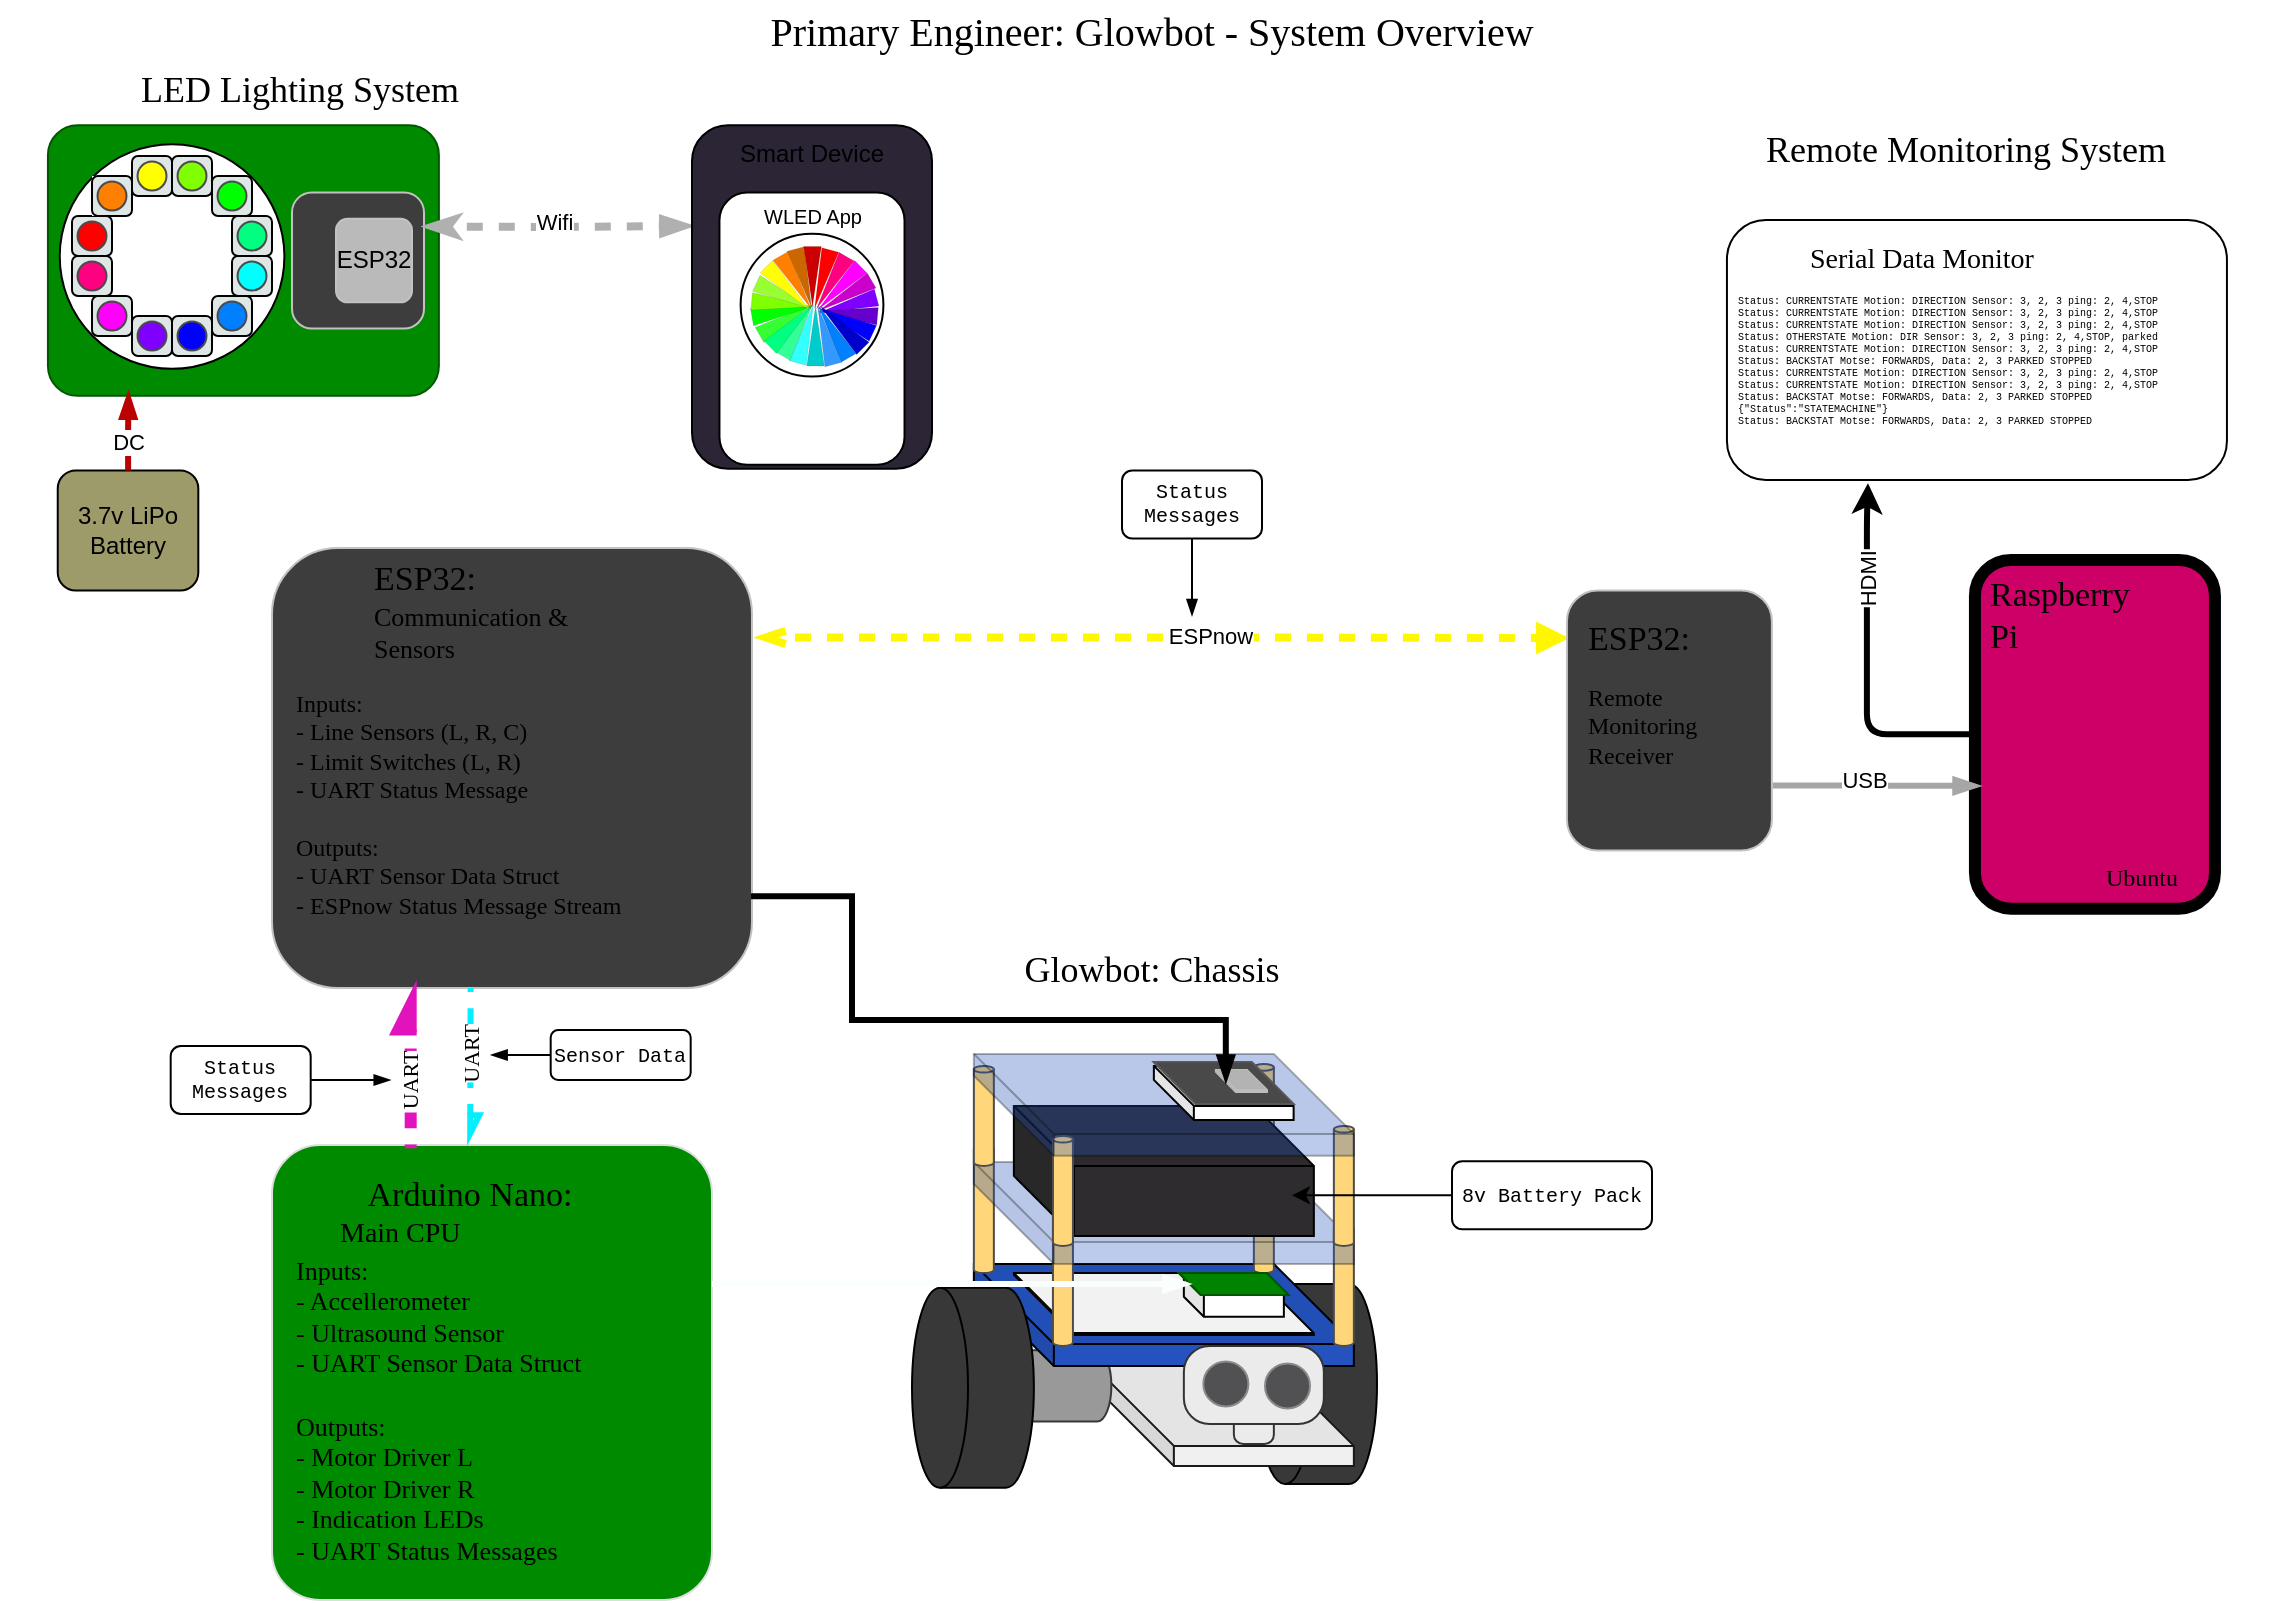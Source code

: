 <mxfile version="16.1.2" type="device"><diagram name="Page-1" id="kp0JC-Of2aQB0llJ-Caa"><mxGraphModel dx="1499" dy="815" grid="1" gridSize="10" guides="1" tooltips="1" connect="1" arrows="1" fold="1" page="1" pageScale="1" pageWidth="1169" pageHeight="827" math="0" shadow="0"><root><mxCell id="0"/><mxCell id="1" parent="0"/><mxCell id="7EvMhhE8N4hQV2VRQOdt-39" value="Glowbot: Chassis" style="text;html=1;align=center;verticalAlign=middle;whiteSpace=wrap;rounded=0;fontSize=18;fontFamily=Lucida Console;" parent="1" vertex="1"><mxGeometry x="490" y="480.0" width="220.12" height="30" as="geometry"/></mxCell><mxCell id="7EvMhhE8N4hQV2VRQOdt-40" value="Remote Monitoring System" style="text;html=1;align=center;verticalAlign=middle;whiteSpace=wrap;rounded=0;fontSize=18;fontFamily=Lucida Console;" parent="1" vertex="1"><mxGeometry x="857.47" y="70" width="300" height="30" as="geometry"/></mxCell><mxCell id="7EvMhhE8N4hQV2VRQOdt-41" value="" style="rounded=1;whiteSpace=wrap;html=1;fillColor=#008a00;fontColor=#ffffff;strokeColor=#dedede;arcSize=11;" parent="1" vertex="1"><mxGeometry x="160" y="582.53" width="220" height="227.47" as="geometry"/></mxCell><mxCell id="7EvMhhE8N4hQV2VRQOdt-42" value="Arduino Nano:" style="text;html=1;align=center;verticalAlign=middle;whiteSpace=wrap;rounded=0;fontSize=17;fontFamily=Lucida Console;" parent="1" vertex="1"><mxGeometry x="179.34" y="592.64" width="160.06" height="30" as="geometry"/></mxCell><mxCell id="7EvMhhE8N4hQV2VRQOdt-43" value="Inputs:&lt;div style=&quot;font-size: 13px&quot;&gt;- Accellerometer&lt;/div&gt;&lt;div style=&quot;font-size: 13px&quot;&gt;- Ultrasound Sensor&lt;/div&gt;&lt;div style=&quot;font-size: 13px&quot;&gt;- UART Sensor Data Struct&lt;/div&gt;&lt;div style=&quot;font-size: 13px&quot;&gt;&lt;br&gt;&lt;/div&gt;&lt;div style=&quot;font-size: 13px&quot;&gt;Outputs:&lt;/div&gt;&lt;div style=&quot;font-size: 13px&quot;&gt;- Motor Driver L&lt;/div&gt;&lt;div style=&quot;font-size: 13px&quot;&gt;- Motor Driver R&lt;/div&gt;&lt;div style=&quot;font-size: 13px&quot;&gt;- Indication LEDs&lt;/div&gt;&lt;div style=&quot;font-size: 13px&quot;&gt;- UART Status Messages&lt;/div&gt;" style="text;html=1;align=left;verticalAlign=middle;whiteSpace=wrap;rounded=0;fontSize=13;fontFamily=Lucida Console;" parent="1" vertex="1"><mxGeometry x="170" y="647.7" width="200" height="135.25" as="geometry"/></mxCell><mxCell id="7EvMhhE8N4hQV2VRQOdt-75" style="edgeStyle=orthogonalEdgeStyle;rounded=1;orthogonalLoop=1;jettySize=auto;html=1;exitX=1.01;exitY=0.203;exitDx=0;exitDy=0;entryX=0.01;entryY=0.183;entryDx=0;entryDy=0;exitPerimeter=0;entryPerimeter=0;strokeWidth=4;endArrow=block;endFill=1;startArrow=openThin;startFill=0;strokeColor=#FFF700;jumpStyle=none;curved=0;flowAnimation=1;shadow=0;" parent="1" source="7EvMhhE8N4hQV2VRQOdt-44" target="7EvMhhE8N4hQV2VRQOdt-56" edge="1"><mxGeometry relative="1" as="geometry"><mxPoint x="787.47" y="339" as="targetPoint"/></mxGeometry></mxCell><mxCell id="7EvMhhE8N4hQV2VRQOdt-76" value="ESPnow" style="edgeLabel;html=1;align=center;verticalAlign=middle;resizable=0;points=[];" parent="7EvMhhE8N4hQV2VRQOdt-75" vertex="1" connectable="0"><mxGeometry x="0.116" y="1" relative="1" as="geometry"><mxPoint as="offset"/></mxGeometry></mxCell><mxCell id="7EvMhhE8N4hQV2VRQOdt-44" value="" style="rounded=1;whiteSpace=wrap;html=1;strokeColor=#C2C2C2;fillColor=#3D3D3D;" parent="1" vertex="1"><mxGeometry x="160" y="284.06" width="240" height="220" as="geometry"/></mxCell><mxCell id="7EvMhhE8N4hQV2VRQOdt-45" value="ESP32:&amp;nbsp;" style="text;html=1;align=left;verticalAlign=middle;whiteSpace=wrap;rounded=0;fontSize=17;fontFamily=Lucida Console;" parent="1" vertex="1"><mxGeometry x="209.34" y="284.7" width="114.97" height="30" as="geometry"/></mxCell><mxCell id="7EvMhhE8N4hQV2VRQOdt-46" value="Main CPU" style="text;html=1;align=left;verticalAlign=middle;whiteSpace=wrap;rounded=0;fontSize=14;fontFamily=Lucida Console;" parent="1" vertex="1"><mxGeometry x="192" y="616.64" width="100" height="20.53" as="geometry"/></mxCell><mxCell id="7EvMhhE8N4hQV2VRQOdt-47" value="Communication &amp;amp; Sensors" style="text;html=1;align=left;verticalAlign=middle;whiteSpace=wrap;rounded=0;fontSize=13;fontFamily=Lucida Console;" parent="1" vertex="1"><mxGeometry x="209.34" y="315.42" width="100" height="20.53" as="geometry"/></mxCell><mxCell id="7EvMhhE8N4hQV2VRQOdt-48" value="&lt;font style=&quot;font-size: 12px&quot;&gt;Inputs:&lt;/font&gt;&lt;div style=&quot;font-size: 12px&quot;&gt;&lt;font style=&quot;font-size: 12px&quot;&gt;- Line Sensors (L, R, C&lt;/font&gt;&lt;span&gt;)&lt;/span&gt;&lt;/div&gt;&lt;div style=&quot;font-size: 12px&quot;&gt;&lt;font style=&quot;font-size: 12px&quot;&gt;- Limit Switches (L, R)&lt;/font&gt;&lt;/div&gt;&lt;div style=&quot;font-size: 12px&quot;&gt;&lt;font style=&quot;font-size: 12px&quot;&gt;- UART Status Message&lt;/font&gt;&lt;/div&gt;&lt;div style=&quot;font-size: 12px&quot;&gt;&lt;br style=&quot;font-size: 12px&quot;&gt;&lt;/div&gt;&lt;div style=&quot;font-size: 12px&quot;&gt;Outputs:&lt;/div&gt;&lt;div style=&quot;font-size: 12px&quot;&gt;- UART Sensor Data Struct&lt;/div&gt;&lt;div style=&quot;font-size: 12px&quot;&gt;- ESPnow Status Message Stream&lt;/div&gt;" style="text;html=1;align=left;verticalAlign=middle;whiteSpace=wrap;rounded=0;fontSize=12;fontFamily=Lucida Console;" parent="1" vertex="1"><mxGeometry x="170" y="344.75" width="225.33" height="135.25" as="geometry"/></mxCell><mxCell id="7EvMhhE8N4hQV2VRQOdt-49" value="" style="rounded=1;whiteSpace=wrap;html=1;" parent="1" vertex="1"><mxGeometry x="887.47" y="120" width="250" height="130" as="geometry"/></mxCell><mxCell id="7EvMhhE8N4hQV2VRQOdt-50" value="Serial Data Monitor" style="text;html=1;align=left;verticalAlign=middle;whiteSpace=wrap;rounded=0;fontSize=14;fontFamily=Lucida Console;" parent="1" vertex="1"><mxGeometry x="927.47" y="130" width="190" height="20.53" as="geometry"/></mxCell><mxCell id="7EvMhhE8N4hQV2VRQOdt-52" value="Status: CURRENTSTATE Motion: DIRECTION Sensor: 3, 2, 3 ping: 2, 4,STOP&lt;div&gt;Status: CURRENTSTATE Motion: DIRECTION Sensor: 3, 2, 3 ping: 2, 4,STOP&lt;br&gt;&lt;/div&gt;&lt;div&gt;Status: CURRENTSTATE Motion: DIRECTION Sensor: 3, 2, 3 ping: 2, 4,STOP&lt;br&gt;&lt;/div&gt;&lt;div&gt;Status: OTHERSTATE Motion: DIR Sensor: 3, 2, 3 ping: 2, 4,STOP, parked&lt;br&gt;&lt;/div&gt;&lt;div&gt;Status: CURRENTSTATE Motion: DIRECTION Sensor: 3, 2, 3 ping: 2, 4,STOP&lt;br&gt;&lt;/div&gt;&lt;div&gt;Status: BACKSTAT Motse: FORWARDS, Data: 2, 3 PARKED STOPPED&lt;/div&gt;&lt;div&gt;Status: CURRENTSTATE Motion: DIRECTION Sensor: 3, 2, 3 ping: 2, 4,STOP&lt;br&gt;&lt;/div&gt;&lt;div&gt;Status: CURRENTSTATE Motion: DIRECTION Sensor: 3, 2, 3 ping: 2, 4,STOP&lt;br&gt;Status: BACKSTAT Motse: FORWARDS, Data: 2, 3 PARKED STOPPED&lt;br&gt;&lt;/div&gt;&lt;div&gt;{&quot;Status&quot;:&quot;STATEMACHINE&quot;}&lt;/div&gt;&lt;div&gt;Status: BACKSTAT Motse: FORWARDS, Data: 2, 3 PARKED STOPPED&lt;br&gt;&lt;/div&gt;" style="text;html=1;align=left;verticalAlign=top;whiteSpace=wrap;rounded=0;fontFamily=Courier New;fontSize=5;" parent="1" vertex="1"><mxGeometry x="891.47" y="150.53" width="240" height="70" as="geometry"/></mxCell><mxCell id="7EvMhhE8N4hQV2VRQOdt-53" value="" style="rounded=1;whiteSpace=wrap;html=1;fillColor=#CC0066;strokeWidth=6;" parent="1" vertex="1"><mxGeometry x="1011.47" y="290" width="120" height="174.32" as="geometry"/></mxCell><mxCell id="7EvMhhE8N4hQV2VRQOdt-54" value="Raspberry&lt;div&gt;Pi&lt;/div&gt;" style="text;html=1;align=left;verticalAlign=middle;whiteSpace=wrap;rounded=0;fontSize=17;fontFamily=Lucida Console;" parent="1" vertex="1"><mxGeometry x="1017.47" y="305.26" width="100" height="25.95" as="geometry"/></mxCell><mxCell id="7EvMhhE8N4hQV2VRQOdt-55" value="Ubuntu" style="text;html=1;align=left;verticalAlign=middle;whiteSpace=wrap;rounded=0;fontSize=12;fontFamily=Lucida Console;" parent="1" vertex="1"><mxGeometry x="1075.47" y="433.84" width="56" height="30" as="geometry"/></mxCell><mxCell id="7EvMhhE8N4hQV2VRQOdt-77" style="edgeStyle=orthogonalEdgeStyle;rounded=1;orthogonalLoop=1;jettySize=auto;html=1;exitX=1;exitY=0.75;exitDx=0;exitDy=0;curved=0;strokeWidth=3;endArrow=blockThin;endFill=1;entryX=0.021;entryY=0.648;entryDx=0;entryDy=0;entryPerimeter=0;strokeColor=#A6A6A6;" parent="1" source="7EvMhhE8N4hQV2VRQOdt-56" target="7EvMhhE8N4hQV2VRQOdt-53" edge="1"><mxGeometry relative="1" as="geometry"/></mxCell><mxCell id="7EvMhhE8N4hQV2VRQOdt-78" value="USB" style="edgeLabel;html=1;align=center;verticalAlign=middle;resizable=0;points=[];" parent="7EvMhhE8N4hQV2VRQOdt-77" vertex="1" connectable="0"><mxGeometry x="-0.098" y="2" relative="1" as="geometry"><mxPoint x="-1" y="-1" as="offset"/></mxGeometry></mxCell><mxCell id="7EvMhhE8N4hQV2VRQOdt-56" value="" style="rounded=1;whiteSpace=wrap;html=1;strokeColor=#C2C2C2;fillColor=#3D3D3D;" parent="1" vertex="1"><mxGeometry x="807.47" y="305.26" width="102.48" height="130" as="geometry"/></mxCell><mxCell id="7EvMhhE8N4hQV2VRQOdt-57" value="ESP32:&amp;nbsp;" style="text;html=1;align=left;verticalAlign=middle;whiteSpace=wrap;rounded=0;fontSize=17;fontFamily=Lucida Console;" parent="1" vertex="1"><mxGeometry x="816.23" y="315.26" width="84.97" height="30" as="geometry"/></mxCell><mxCell id="7EvMhhE8N4hQV2VRQOdt-58" value="Remote Monitoring Receiver" style="text;html=1;align=left;verticalAlign=middle;whiteSpace=wrap;rounded=0;fontSize=12;fontFamily=Lucida Console;" parent="1" vertex="1"><mxGeometry x="816.23" y="345.26" width="90" height="54.58" as="geometry"/></mxCell><mxCell id="7EvMhhE8N4hQV2VRQOdt-61" value="" style="rounded=1;whiteSpace=wrap;html=1;fillColor=#008a00;fontColor=#ffffff;strokeColor=#005700;arcSize=11;" parent="1" vertex="1"><mxGeometry x="47.97" y="72.63" width="195.47" height="135.27" as="geometry"/></mxCell><mxCell id="7EvMhhE8N4hQV2VRQOdt-62" value="" style="ellipse;whiteSpace=wrap;html=1;aspect=fixed;" parent="1" vertex="1"><mxGeometry x="53.87" y="82.1" width="112.33" height="112.33" as="geometry"/></mxCell><mxCell id="7EvMhhE8N4hQV2VRQOdt-63" value="3.7v LiPo Battery" style="rounded=1;whiteSpace=wrap;html=1;fillColor=#9E9B6B;" parent="1" vertex="1"><mxGeometry x="52.87" y="245.26" width="70.29" height="60" as="geometry"/></mxCell><mxCell id="7EvMhhE8N4hQV2VRQOdt-68" value="UART" style="edgeStyle=orthogonalEdgeStyle;rounded=0;orthogonalLoop=1;jettySize=auto;html=1;entryX=0.439;entryY=1.002;entryDx=0;entryDy=0;entryPerimeter=0;strokeWidth=6;strokeColor=#e212bc;endArrow=async;endFill=0;fontFamily=Lucida Console;horizontal=0;curved=1;flowAnimation=1;" parent="1" edge="1"><mxGeometry x="-0.127" relative="1" as="geometry"><mxPoint x="229.342" y="584.12" as="sourcePoint"/><mxPoint x="229.342" y="506" as="targetPoint"/><mxPoint as="offset"/></mxGeometry></mxCell><mxCell id="7EvMhhE8N4hQV2VRQOdt-69" value="UART" style="edgeStyle=orthogonalEdgeStyle;rounded=0;orthogonalLoop=1;jettySize=auto;html=1;strokeWidth=3;strokeColor=#05EEFF;endArrow=async;endFill=0;fontFamily=Lucida Console;horizontal=0;curved=1;exitX=0.25;exitY=1;exitDx=0;exitDy=0;flowAnimation=1;" parent="1" edge="1"><mxGeometry x="-0.127" relative="1" as="geometry"><mxPoint x="259.322" y="503.97" as="sourcePoint"/><mxPoint x="259.08" y="580" as="targetPoint"/><mxPoint as="offset"/><Array as="points"><mxPoint x="259" y="520"/><mxPoint x="259" y="520"/></Array></mxGeometry></mxCell><mxCell id="7EvMhhE8N4hQV2VRQOdt-71" style="edgeStyle=orthogonalEdgeStyle;rounded=0;orthogonalLoop=1;jettySize=auto;html=1;endArrow=blockThin;endFill=1;" parent="1" source="7EvMhhE8N4hQV2VRQOdt-70" edge="1"><mxGeometry relative="1" as="geometry"><mxPoint x="219.34" y="550" as="targetPoint"/></mxGeometry></mxCell><mxCell id="7EvMhhE8N4hQV2VRQOdt-70" value="Status Messages" style="rounded=1;whiteSpace=wrap;html=1;fontFamily=Courier New;fontSize=10;" parent="1" vertex="1"><mxGeometry x="109.34" y="533" width="70" height="34" as="geometry"/></mxCell><mxCell id="7EvMhhE8N4hQV2VRQOdt-74" style="edgeStyle=orthogonalEdgeStyle;rounded=0;orthogonalLoop=1;jettySize=auto;html=1;strokeColor=default;align=center;verticalAlign=middle;fontFamily=Helvetica;fontSize=11;fontColor=default;labelBackgroundColor=default;endArrow=blockThin;endFill=1;" parent="1" source="7EvMhhE8N4hQV2VRQOdt-72" edge="1"><mxGeometry relative="1" as="geometry"><mxPoint x="269.34" y="537.5" as="targetPoint"/></mxGeometry></mxCell><mxCell id="7EvMhhE8N4hQV2VRQOdt-72" value="Sensor Data" style="rounded=1;whiteSpace=wrap;html=1;fontFamily=Courier New;fontSize=10;" parent="1" vertex="1"><mxGeometry x="299.34" y="525" width="70" height="25" as="geometry"/></mxCell><mxCell id="7EvMhhE8N4hQV2VRQOdt-79" style="edgeStyle=orthogonalEdgeStyle;rounded=1;orthogonalLoop=1;jettySize=auto;html=1;entryX=0.282;entryY=1.012;entryDx=0;entryDy=0;entryPerimeter=0;curved=0;strokeWidth=3;" parent="1" source="7EvMhhE8N4hQV2VRQOdt-53" target="7EvMhhE8N4hQV2VRQOdt-49" edge="1"><mxGeometry relative="1" as="geometry"><Array as="points"><mxPoint x="957.47" y="377"/><mxPoint x="957.47" y="270"/><mxPoint x="958.47" y="270"/></Array></mxGeometry></mxCell><mxCell id="7EvMhhE8N4hQV2VRQOdt-80" value="HDMI" style="edgeLabel;html=1;align=center;verticalAlign=middle;resizable=0;points=[];horizontal=0;" parent="7EvMhhE8N4hQV2VRQOdt-79" vertex="1" connectable="0"><mxGeometry x="0.455" relative="1" as="geometry"><mxPoint as="offset"/></mxGeometry></mxCell><mxCell id="7EvMhhE8N4hQV2VRQOdt-81" value="" style="rounded=1;whiteSpace=wrap;html=1;strokeColor=#C2C2C2;fillColor=#3D3D3D;" parent="1" vertex="1"><mxGeometry x="170" y="106.27" width="66" height="68" as="geometry"/></mxCell><mxCell id="7EvMhhE8N4hQV2VRQOdt-82" value="ESP32" style="rounded=1;whiteSpace=wrap;html=1;strokeColor=#C2C2C2;fillColor=#BABABA;" parent="1" vertex="1"><mxGeometry x="192" y="119.4" width="38" height="41.73" as="geometry"/></mxCell><mxCell id="7EvMhhE8N4hQV2VRQOdt-83" value="LED Lighting System" style="text;html=1;align=center;verticalAlign=middle;whiteSpace=wrap;rounded=0;fontSize=18;fontFamily=Lucida Console;" parent="1" vertex="1"><mxGeometry x="24.31" y="40" width="300" height="30" as="geometry"/></mxCell><mxCell id="7EvMhhE8N4hQV2VRQOdt-159" style="edgeStyle=orthogonalEdgeStyle;rounded=0;orthogonalLoop=1;jettySize=auto;html=1;entryX=1;entryY=0.25;entryDx=0;entryDy=0;strokeWidth=4;endArrow=classicThin;endFill=0;strokeColor=#B0B0B0;flowAnimation=1;startArrow=blockThin;startFill=1;" parent="1" target="7EvMhhE8N4hQV2VRQOdt-81" edge="1"><mxGeometry relative="1" as="geometry"><mxPoint x="370" y="123" as="sourcePoint"/></mxGeometry></mxCell><mxCell id="7EvMhhE8N4hQV2VRQOdt-160" value="Wifi" style="edgeLabel;html=1;align=center;verticalAlign=middle;resizable=0;points=[];" parent="7EvMhhE8N4hQV2VRQOdt-159" vertex="1" connectable="0"><mxGeometry x="0.44" y="1" relative="1" as="geometry"><mxPoint x="27" y="-4" as="offset"/></mxGeometry></mxCell><mxCell id="7EvMhhE8N4hQV2VRQOdt-84" value="Smart Device" style="rounded=1;whiteSpace=wrap;html=1;align=center;verticalAlign=top;fillColor=#2C2536;" parent="1" vertex="1"><mxGeometry x="370" y="72.63" width="120" height="171.73" as="geometry"/></mxCell><mxCell id="7EvMhhE8N4hQV2VRQOdt-85" value="WLED App" style="rounded=1;whiteSpace=wrap;html=1;verticalAlign=top;fontSize=10;" parent="1" vertex="1"><mxGeometry x="383.73" y="106.29" width="92.53" height="136.07" as="geometry"/></mxCell><mxCell id="7EvMhhE8N4hQV2VRQOdt-86" value="" style="ellipse;whiteSpace=wrap;html=1;aspect=fixed;" parent="1" vertex="1"><mxGeometry x="394.31" y="126.86" width="71.4" height="71.4" as="geometry"/></mxCell><mxCell id="7EvMhhE8N4hQV2VRQOdt-89" value="" style="group" parent="1" vertex="1" connectable="0"><mxGeometry x="60" y="118" width="20" height="20" as="geometry"/></mxCell><mxCell id="7EvMhhE8N4hQV2VRQOdt-88" value="" style="rounded=1;whiteSpace=wrap;html=1;fillColor=#DEE6E6;" parent="7EvMhhE8N4hQV2VRQOdt-89" vertex="1"><mxGeometry width="20" height="20" as="geometry"/></mxCell><mxCell id="7EvMhhE8N4hQV2VRQOdt-87" value="" style="ellipse;whiteSpace=wrap;html=1;aspect=fixed;fillColor=#FF0000;fontColor=#ffffff;strokeColor=#4a4a4a;" parent="7EvMhhE8N4hQV2VRQOdt-89" vertex="1"><mxGeometry x="2.77" y="2.77" width="14.47" height="14.47" as="geometry"/></mxCell><mxCell id="7EvMhhE8N4hQV2VRQOdt-90" value="" style="group;fillColor=default;" parent="1" vertex="1" connectable="0"><mxGeometry x="70" y="98" width="20" height="20" as="geometry"/></mxCell><mxCell id="7EvMhhE8N4hQV2VRQOdt-91" value="" style="rounded=1;whiteSpace=wrap;html=1;fillColor=#DEE6E6;" parent="7EvMhhE8N4hQV2VRQOdt-90" vertex="1"><mxGeometry width="20" height="20" as="geometry"/></mxCell><mxCell id="7EvMhhE8N4hQV2VRQOdt-92" value="" style="ellipse;whiteSpace=wrap;html=1;aspect=fixed;fillColor=#FF8000;fontColor=#ffffff;strokeColor=#4a4a4a;" parent="7EvMhhE8N4hQV2VRQOdt-90" vertex="1"><mxGeometry x="2.77" y="2.77" width="14.47" height="14.47" as="geometry"/></mxCell><mxCell id="7EvMhhE8N4hQV2VRQOdt-93" value="" style="group" parent="1" vertex="1" connectable="0"><mxGeometry x="90" y="88" width="20" height="20" as="geometry"/></mxCell><mxCell id="7EvMhhE8N4hQV2VRQOdt-94" value="" style="rounded=1;whiteSpace=wrap;html=1;fillColor=#DEE6E6;" parent="7EvMhhE8N4hQV2VRQOdt-93" vertex="1"><mxGeometry width="20" height="20" as="geometry"/></mxCell><mxCell id="7EvMhhE8N4hQV2VRQOdt-95" value="" style="ellipse;whiteSpace=wrap;html=1;aspect=fixed;fillColor=#FFFF00;fontColor=#ffffff;strokeColor=#4a4a4a;" parent="7EvMhhE8N4hQV2VRQOdt-93" vertex="1"><mxGeometry x="2.77" y="2.77" width="14.47" height="14.47" as="geometry"/></mxCell><mxCell id="7EvMhhE8N4hQV2VRQOdt-96" value="" style="group" parent="1" vertex="1" connectable="0"><mxGeometry x="110" y="88" width="20" height="20" as="geometry"/></mxCell><mxCell id="7EvMhhE8N4hQV2VRQOdt-97" value="" style="rounded=1;whiteSpace=wrap;html=1;fillColor=#DEE6E6;" parent="7EvMhhE8N4hQV2VRQOdt-96" vertex="1"><mxGeometry width="20" height="20" as="geometry"/></mxCell><mxCell id="7EvMhhE8N4hQV2VRQOdt-98" value="" style="ellipse;whiteSpace=wrap;html=1;aspect=fixed;fillColor=#80FF00;fontColor=#ffffff;strokeColor=#4a4a4a;" parent="7EvMhhE8N4hQV2VRQOdt-96" vertex="1"><mxGeometry x="2.77" y="2.77" width="14.47" height="14.47" as="geometry"/></mxCell><mxCell id="7EvMhhE8N4hQV2VRQOdt-99" value="" style="group" parent="1" vertex="1" connectable="0"><mxGeometry x="130" y="98" width="20" height="20" as="geometry"/></mxCell><mxCell id="7EvMhhE8N4hQV2VRQOdt-100" value="" style="rounded=1;whiteSpace=wrap;html=1;fillColor=#DEE6E6;" parent="7EvMhhE8N4hQV2VRQOdt-99" vertex="1"><mxGeometry width="20" height="20" as="geometry"/></mxCell><mxCell id="7EvMhhE8N4hQV2VRQOdt-101" value="" style="ellipse;whiteSpace=wrap;html=1;aspect=fixed;fillColor=#00FF00;fontColor=#ffffff;strokeColor=#4a4a4a;" parent="7EvMhhE8N4hQV2VRQOdt-99" vertex="1"><mxGeometry x="2.77" y="2.77" width="14.47" height="14.47" as="geometry"/></mxCell><mxCell id="7EvMhhE8N4hQV2VRQOdt-102" value="" style="group" parent="1" vertex="1" connectable="0"><mxGeometry x="140" y="118" width="20" height="20" as="geometry"/></mxCell><mxCell id="7EvMhhE8N4hQV2VRQOdt-103" value="" style="rounded=1;whiteSpace=wrap;html=1;fillColor=#DEE6E6;" parent="7EvMhhE8N4hQV2VRQOdt-102" vertex="1"><mxGeometry width="20" height="20" as="geometry"/></mxCell><mxCell id="7EvMhhE8N4hQV2VRQOdt-104" value="" style="ellipse;whiteSpace=wrap;html=1;aspect=fixed;fillColor=#00FF80;fontColor=#ffffff;strokeColor=#4a4a4a;" parent="7EvMhhE8N4hQV2VRQOdt-102" vertex="1"><mxGeometry x="2.77" y="2.77" width="14.47" height="14.47" as="geometry"/></mxCell><mxCell id="7EvMhhE8N4hQV2VRQOdt-105" value="" style="group" parent="1" vertex="1" connectable="0"><mxGeometry x="140" y="138" width="20" height="20" as="geometry"/></mxCell><mxCell id="7EvMhhE8N4hQV2VRQOdt-106" value="" style="rounded=1;whiteSpace=wrap;html=1;fillColor=#DEE6E6;" parent="7EvMhhE8N4hQV2VRQOdt-105" vertex="1"><mxGeometry width="20" height="20" as="geometry"/></mxCell><mxCell id="7EvMhhE8N4hQV2VRQOdt-107" value="" style="ellipse;whiteSpace=wrap;html=1;aspect=fixed;fillColor=#00FFFF;fontColor=#ffffff;strokeColor=#4a4a4a;" parent="7EvMhhE8N4hQV2VRQOdt-105" vertex="1"><mxGeometry x="2.77" y="2.77" width="14.47" height="14.47" as="geometry"/></mxCell><mxCell id="7EvMhhE8N4hQV2VRQOdt-108" value="" style="group" parent="1" vertex="1" connectable="0"><mxGeometry x="130" y="158" width="20" height="20" as="geometry"/></mxCell><mxCell id="7EvMhhE8N4hQV2VRQOdt-109" value="" style="rounded=1;whiteSpace=wrap;html=1;fillColor=#DEE6E6;" parent="7EvMhhE8N4hQV2VRQOdt-108" vertex="1"><mxGeometry width="20" height="20" as="geometry"/></mxCell><mxCell id="7EvMhhE8N4hQV2VRQOdt-110" value="" style="ellipse;whiteSpace=wrap;html=1;aspect=fixed;fillColor=#007FFF;fontColor=#ffffff;strokeColor=#4a4a4a;" parent="7EvMhhE8N4hQV2VRQOdt-108" vertex="1"><mxGeometry x="2.77" y="2.77" width="14.47" height="14.47" as="geometry"/></mxCell><mxCell id="7EvMhhE8N4hQV2VRQOdt-111" value="" style="group" parent="1" vertex="1" connectable="0"><mxGeometry x="110" y="168" width="20" height="20" as="geometry"/></mxCell><mxCell id="7EvMhhE8N4hQV2VRQOdt-112" value="" style="rounded=1;whiteSpace=wrap;html=1;fillColor=#DEE6E6;" parent="7EvMhhE8N4hQV2VRQOdt-111" vertex="1"><mxGeometry width="20" height="20" as="geometry"/></mxCell><mxCell id="7EvMhhE8N4hQV2VRQOdt-113" value="" style="ellipse;whiteSpace=wrap;html=1;aspect=fixed;fillColor=#0000FF;fontColor=#ffffff;strokeColor=#4a4a4a;" parent="7EvMhhE8N4hQV2VRQOdt-111" vertex="1"><mxGeometry x="2.77" y="2.77" width="14.47" height="14.47" as="geometry"/></mxCell><mxCell id="7EvMhhE8N4hQV2VRQOdt-114" value="" style="group" parent="1" vertex="1" connectable="0"><mxGeometry x="90" y="168" width="20" height="20" as="geometry"/></mxCell><mxCell id="7EvMhhE8N4hQV2VRQOdt-115" value="" style="rounded=1;whiteSpace=wrap;html=1;fillColor=#DEE6E6;" parent="7EvMhhE8N4hQV2VRQOdt-114" vertex="1"><mxGeometry width="20" height="20" as="geometry"/></mxCell><mxCell id="7EvMhhE8N4hQV2VRQOdt-116" value="" style="ellipse;whiteSpace=wrap;html=1;aspect=fixed;fillColor=#7F00FF;fontColor=#ffffff;strokeColor=#4a4a4a;" parent="7EvMhhE8N4hQV2VRQOdt-114" vertex="1"><mxGeometry x="2.77" y="2.77" width="14.47" height="14.47" as="geometry"/></mxCell><mxCell id="7EvMhhE8N4hQV2VRQOdt-117" value="" style="group" parent="1" vertex="1" connectable="0"><mxGeometry x="70" y="158" width="20" height="20" as="geometry"/></mxCell><mxCell id="7EvMhhE8N4hQV2VRQOdt-118" value="" style="rounded=1;whiteSpace=wrap;html=1;fillColor=#DEE6E6;" parent="7EvMhhE8N4hQV2VRQOdt-117" vertex="1"><mxGeometry width="20" height="20" as="geometry"/></mxCell><mxCell id="7EvMhhE8N4hQV2VRQOdt-119" value="" style="ellipse;whiteSpace=wrap;html=1;aspect=fixed;fillColor=#FF00FF;fontColor=#ffffff;strokeColor=#4a4a4a;" parent="7EvMhhE8N4hQV2VRQOdt-117" vertex="1"><mxGeometry x="2.77" y="2.77" width="14.47" height="14.47" as="geometry"/></mxCell><mxCell id="7EvMhhE8N4hQV2VRQOdt-121" value="" style="group" parent="1" vertex="1" connectable="0"><mxGeometry x="60" y="138" width="20" height="20" as="geometry"/></mxCell><mxCell id="7EvMhhE8N4hQV2VRQOdt-122" value="" style="rounded=1;whiteSpace=wrap;html=1;fillColor=#DEE6E6;" parent="7EvMhhE8N4hQV2VRQOdt-121" vertex="1"><mxGeometry width="20" height="20" as="geometry"/></mxCell><mxCell id="7EvMhhE8N4hQV2VRQOdt-123" value="" style="ellipse;whiteSpace=wrap;html=1;aspect=fixed;fillColor=#FF0080;fontColor=#ffffff;strokeColor=#4a4a4a;" parent="7EvMhhE8N4hQV2VRQOdt-121" vertex="1"><mxGeometry x="2.77" y="2.77" width="14.47" height="14.47" as="geometry"/></mxCell><mxCell id="7EvMhhE8N4hQV2VRQOdt-124" style="edgeStyle=orthogonalEdgeStyle;rounded=0;orthogonalLoop=1;jettySize=auto;html=1;entryX=0.206;entryY=0.987;entryDx=0;entryDy=0;entryPerimeter=0;endArrow=blockThin;endFill=1;strokeColor=#bb0202;strokeWidth=3;" parent="1" source="7EvMhhE8N4hQV2VRQOdt-63" target="7EvMhhE8N4hQV2VRQOdt-61" edge="1"><mxGeometry relative="1" as="geometry"/></mxCell><mxCell id="7EvMhhE8N4hQV2VRQOdt-125" value="DC" style="edgeLabel;html=1;align=center;verticalAlign=middle;resizable=0;points=[];" parent="7EvMhhE8N4hQV2VRQOdt-124" vertex="1" connectable="0"><mxGeometry x="-0.257" relative="1" as="geometry"><mxPoint as="offset"/></mxGeometry></mxCell><mxCell id="7EvMhhE8N4hQV2VRQOdt-128" value="" style="verticalLabelPosition=bottom;verticalAlign=top;html=1;shape=mxgraph.basic.acute_triangle;dx=0.5;rotation=105;direction=south;fillColor=#FF0000;strokeWidth=0;" parent="1" vertex="1"><mxGeometry x="419.99" y="144.89" width="30.03" height="8.75" as="geometry"/></mxCell><mxCell id="7EvMhhE8N4hQV2VRQOdt-132" value="" style="verticalLabelPosition=bottom;verticalAlign=top;html=1;shape=mxgraph.basic.acute_triangle;dx=0.5;rotation=-240;direction=south;fillColor=#FF0080;strokeWidth=0;" parent="1" vertex="1"><mxGeometry x="424.53" y="146.74" width="30.03" height="8.75" as="geometry"/></mxCell><mxCell id="7EvMhhE8N4hQV2VRQOdt-133" value="" style="verticalLabelPosition=bottom;verticalAlign=top;html=1;shape=mxgraph.basic.acute_triangle;dx=0.5;rotation=-210;direction=south;strokeWidth=0;fillColor=#CC00CC;" parent="1" vertex="1"><mxGeometry x="431.53" y="153.12" width="30.03" height="8.75" as="geometry"/></mxCell><mxCell id="7EvMhhE8N4hQV2VRQOdt-134" value="" style="verticalLabelPosition=bottom;verticalAlign=top;html=1;shape=mxgraph.basic.acute_triangle;dx=0.5;rotation=-225;direction=south;strokeWidth=0;fillColor=#FF00FF;" parent="1" vertex="1"><mxGeometry x="428.53" y="149.36" width="30.03" height="8.75" as="geometry"/></mxCell><mxCell id="7EvMhhE8N4hQV2VRQOdt-135" value="" style="verticalLabelPosition=bottom;verticalAlign=top;html=1;shape=mxgraph.basic.acute_triangle;dx=0.5;rotation=-195;direction=south;strokeWidth=0;fillColor=#7F00FF;" parent="1" vertex="1"><mxGeometry x="432.53" y="157.99" width="30.03" height="8.75" as="geometry"/></mxCell><mxCell id="7EvMhhE8N4hQV2VRQOdt-136" value="" style="verticalLabelPosition=bottom;verticalAlign=top;html=1;shape=mxgraph.basic.acute_triangle;dx=0.5;rotation=-175;direction=south;fillColor=#6600CC;strokeWidth=0;" parent="1" vertex="1"><mxGeometry x="432.53" y="162.19" width="30.03" height="8.75" as="geometry"/></mxCell><mxCell id="7EvMhhE8N4hQV2VRQOdt-137" value="" style="verticalLabelPosition=bottom;verticalAlign=top;html=1;shape=mxgraph.basic.acute_triangle;dx=0.5;rotation=-155;direction=south;fillColor=#0000FF;strokeWidth=0;" parent="1" vertex="1"><mxGeometry x="431.53" y="165.74" width="30.03" height="8.75" as="geometry"/></mxCell><mxCell id="7EvMhhE8N4hQV2VRQOdt-138" value="" style="verticalLabelPosition=bottom;verticalAlign=top;html=1;shape=mxgraph.basic.acute_triangle;dx=0.5;rotation=-135;direction=south;fillColor=#0000CC;strokeWidth=0;" parent="1" vertex="1"><mxGeometry x="429.53" y="168.95" width="30.03" height="8.75" as="geometry"/></mxCell><mxCell id="7EvMhhE8N4hQV2VRQOdt-140" value="" style="verticalLabelPosition=bottom;verticalAlign=top;html=1;shape=mxgraph.basic.acute_triangle;dx=0.5;rotation=-120;direction=south;strokeWidth=0;fillColor=#007FFF;" parent="1" vertex="1"><mxGeometry x="425.53" y="171.36" width="30.03" height="8.75" as="geometry"/></mxCell><mxCell id="7EvMhhE8N4hQV2VRQOdt-141" value="" style="verticalLabelPosition=bottom;verticalAlign=top;html=1;shape=mxgraph.basic.acute_triangle;dx=0.5;rotation=-105;direction=south;fillColor=#3399FF;strokeWidth=0;" parent="1" vertex="1"><mxGeometry x="421.53" y="173.11" width="30.03" height="8.75" as="geometry"/></mxCell><mxCell id="7EvMhhE8N4hQV2VRQOdt-145" value="" style="verticalLabelPosition=bottom;verticalAlign=top;html=1;shape=mxgraph.basic.acute_triangle;dx=0.5;rotation=-90;direction=south;strokeWidth=0;fillColor=#00CCCC;" parent="1" vertex="1"><mxGeometry x="416.529" y="173.36" width="30.03" height="8.75" as="geometry"/></mxCell><mxCell id="7EvMhhE8N4hQV2VRQOdt-146" value="" style="verticalLabelPosition=bottom;verticalAlign=top;html=1;shape=mxgraph.basic.acute_triangle;dx=0.5;rotation=-75;direction=south;strokeWidth=0;fillColor=#33FFFF;" parent="1" vertex="1"><mxGeometry x="411.529" y="172.36" width="30.03" height="8.75" as="geometry"/></mxCell><mxCell id="7EvMhhE8N4hQV2VRQOdt-147" value="" style="verticalLabelPosition=bottom;verticalAlign=top;html=1;shape=mxgraph.basic.acute_triangle;dx=0.5;rotation=-420;direction=south;strokeWidth=0;fillColor=#33FF99;" parent="1" vertex="1"><mxGeometry x="407.529" y="170.36" width="30.03" height="8.75" as="geometry"/></mxCell><mxCell id="7EvMhhE8N4hQV2VRQOdt-148" value="" style="verticalLabelPosition=bottom;verticalAlign=top;html=1;shape=mxgraph.basic.acute_triangle;dx=0.5;rotation=-390;direction=south;strokeWidth=0;fillColor=#33FF33;" parent="1" vertex="1"><mxGeometry x="401.529" y="165.36" width="30.03" height="8.75" as="geometry"/></mxCell><mxCell id="7EvMhhE8N4hQV2VRQOdt-149" value="" style="verticalLabelPosition=bottom;verticalAlign=top;html=1;shape=mxgraph.basic.acute_triangle;dx=0.5;rotation=-405;direction=south;strokeWidth=0;fillColor=#00FF80;" parent="1" vertex="1"><mxGeometry x="404.529" y="168.36" width="30.03" height="8.75" as="geometry"/></mxCell><mxCell id="7EvMhhE8N4hQV2VRQOdt-150" value="" style="verticalLabelPosition=bottom;verticalAlign=top;html=1;shape=mxgraph.basic.acute_triangle;dx=0.5;rotation=-370;direction=south;strokeWidth=0;fillColor=#00FF00;" parent="1" vertex="1"><mxGeometry x="399.529" y="161.36" width="30.03" height="8.75" as="geometry"/></mxCell><mxCell id="7EvMhhE8N4hQV2VRQOdt-151" value="" style="verticalLabelPosition=bottom;verticalAlign=top;html=1;shape=mxgraph.basic.acute_triangle;dx=0.5;rotation=-355;direction=south;strokeWidth=0;fillColor=#80FF00;" parent="1" vertex="1"><mxGeometry x="399.529" y="157.36" width="30.03" height="8.75" as="geometry"/></mxCell><mxCell id="7EvMhhE8N4hQV2VRQOdt-152" value="" style="verticalLabelPosition=bottom;verticalAlign=top;html=1;shape=mxgraph.basic.acute_triangle;dx=0.5;rotation=-335;direction=south;strokeWidth=0;fillColor=#99FF33;" parent="1" vertex="1"><mxGeometry x="400.529" y="153.36" width="30.03" height="8.75" as="geometry"/></mxCell><mxCell id="7EvMhhE8N4hQV2VRQOdt-153" value="" style="verticalLabelPosition=bottom;verticalAlign=top;html=1;shape=mxgraph.basic.acute_triangle;dx=0.5;rotation=-315;direction=south;strokeWidth=0;fillColor=#FFFF00;" parent="1" vertex="1"><mxGeometry x="402.529" y="149.36" width="30.03" height="8.75" as="geometry"/></mxCell><mxCell id="7EvMhhE8N4hQV2VRQOdt-154" value="" style="verticalLabelPosition=bottom;verticalAlign=top;html=1;shape=mxgraph.basic.acute_triangle;dx=0.5;rotation=60;direction=south;fillColor=#FF8000;strokeWidth=0;" parent="1" vertex="1"><mxGeometry x="406.529" y="146.36" width="30.03" height="8.75" as="geometry"/></mxCell><mxCell id="7EvMhhE8N4hQV2VRQOdt-155" value="" style="verticalLabelPosition=bottom;verticalAlign=top;html=1;shape=mxgraph.basic.acute_triangle;dx=0.5;rotation=75;direction=south;fillColor=#CC6600;strokeWidth=0;" parent="1" vertex="1"><mxGeometry x="410.529" y="144.36" width="30.03" height="8.75" as="geometry"/></mxCell><mxCell id="7EvMhhE8N4hQV2VRQOdt-156" value="" style="verticalLabelPosition=bottom;verticalAlign=top;html=1;shape=mxgraph.basic.acute_triangle;dx=0.5;rotation=90;direction=south;fillColor=#CC0000;strokeWidth=0;" parent="1" vertex="1"><mxGeometry x="414.999" y="143.61" width="30.03" height="8.75" as="geometry"/></mxCell><mxCell id="7EvMhhE8N4hQV2VRQOdt-162" style="edgeStyle=orthogonalEdgeStyle;rounded=1;orthogonalLoop=1;jettySize=auto;html=1;exitX=0.5;exitY=1;exitDx=0;exitDy=0;endArrow=blockThin;endFill=1;curved=0;" parent="1" source="7EvMhhE8N4hQV2VRQOdt-161" edge="1"><mxGeometry relative="1" as="geometry"><mxPoint x="620" y="318" as="targetPoint"/></mxGeometry></mxCell><mxCell id="7EvMhhE8N4hQV2VRQOdt-161" value="Status Messages" style="rounded=1;whiteSpace=wrap;html=1;fontFamily=Courier New;fontSize=10;" parent="1" vertex="1"><mxGeometry x="585" y="245.26" width="70" height="34" as="geometry"/></mxCell><mxCell id="7EvMhhE8N4hQV2VRQOdt-163" value="" style="group" parent="1" vertex="1" connectable="0"><mxGeometry x="480.005" y="536.94" width="232.495" height="216.925" as="geometry"/></mxCell><mxCell id="7EvMhhE8N4hQV2VRQOdt-4" value="" style="shape=cylinder3;whiteSpace=wrap;html=1;boundedLbl=1;backgroundOutline=1;size=14;rotation=-90;strokeWidth=1;fillColor=#383838;" parent="7EvMhhE8N4hQV2VRQOdt-163" vertex="1"><mxGeometry x="152.495" y="135.06" width="100" height="60" as="geometry"/></mxCell><mxCell id="7EvMhhE8N4hQV2VRQOdt-5" value="" style="shape=cylinder3;whiteSpace=wrap;html=1;boundedLbl=1;backgroundOutline=1;size=7.12;rotation=-90;fillColor=#6B6B6B;strokeColor=#454545;" parent="7EvMhhE8N4hQV2VRQOdt-163" vertex="1"><mxGeometry x="152.175" y="137.25" width="35.63" height="57.5" as="geometry"/></mxCell><mxCell id="7EvMhhE8N4hQV2VRQOdt-26" value="" style="shape=cube;whiteSpace=wrap;html=1;boundedLbl=1;backgroundOutline=1;darkOpacity=0.05;darkOpacity2=0.1;strokeColor=#191919;fillColor=#F0F0F0;size=40;" parent="7EvMhhE8N4hQV2VRQOdt-163" vertex="1"><mxGeometry x="90.925" y="156.0" width="130" height="50" as="geometry"/></mxCell><mxCell id="7EvMhhE8N4hQV2VRQOdt-3" value="" style="shape=cylinder3;whiteSpace=wrap;html=1;boundedLbl=1;backgroundOutline=1;size=7.12;rotation=-90;fillColor=#999999;strokeColor=#383838;" parent="7EvMhhE8N4hQV2VRQOdt-163" vertex="1"><mxGeometry x="50.925" y="135.06" width="35.63" height="61.87" as="geometry"/></mxCell><mxCell id="7EvMhhE8N4hQV2VRQOdt-6" value="" style="shape=cube;whiteSpace=wrap;html=1;boundedLbl=1;backgroundOutline=1;darkOpacity=0.05;darkOpacity2=0.1;fillColor=#2453BF;size=40;" parent="7EvMhhE8N4hQV2VRQOdt-163" vertex="1"><mxGeometry x="30.925" y="105.06" width="190" height="50.94" as="geometry"/></mxCell><mxCell id="7EvMhhE8N4hQV2VRQOdt-11" value="" style="shape=cylinder3;whiteSpace=wrap;html=1;boundedLbl=1;backgroundOutline=1;size=1.667;fillColor=#FFD77A;strokeColor=#4D4D4D;" parent="7EvMhhE8N4hQV2VRQOdt-163" vertex="1"><mxGeometry x="30.925" y="46.0" width="10" height="63.59" as="geometry"/></mxCell><mxCell id="7EvMhhE8N4hQV2VRQOdt-12" value="" style="shape=cylinder3;whiteSpace=wrap;html=1;boundedLbl=1;backgroundOutline=1;size=1.667;fillColor=#FFD77A;strokeColor=#4D4D4D;" parent="7EvMhhE8N4hQV2VRQOdt-163" vertex="1"><mxGeometry x="210.925" y="86.0" width="10" height="60" as="geometry"/></mxCell><mxCell id="7EvMhhE8N4hQV2VRQOdt-13" value="" style="shape=cylinder3;whiteSpace=wrap;html=1;boundedLbl=1;backgroundOutline=1;size=1.667;fillColor=#FFD77A;strokeColor=#4D4D4D;" parent="7EvMhhE8N4hQV2VRQOdt-163" vertex="1"><mxGeometry x="170.925" y="46.0" width="10" height="63.59" as="geometry"/></mxCell><mxCell id="7EvMhhE8N4hQV2VRQOdt-17" value="" style="shape=cylinder3;whiteSpace=wrap;html=1;boundedLbl=1;backgroundOutline=1;size=1.667;fillColor=#FFD77A;strokeColor=#4D4D4D;" parent="7EvMhhE8N4hQV2VRQOdt-163" vertex="1"><mxGeometry x="170.925" y="5.06" width="10" height="50.94" as="geometry"/></mxCell><mxCell id="7EvMhhE8N4hQV2VRQOdt-2" value="" style="shape=cylinder3;whiteSpace=wrap;html=1;boundedLbl=1;backgroundOutline=1;size=14;rotation=-90;strokeWidth=1;fillColor=#383838;" parent="7EvMhhE8N4hQV2VRQOdt-163" vertex="1"><mxGeometry x="-19.535" y="136.46" width="100" height="60.93" as="geometry"/></mxCell><mxCell id="7EvMhhE8N4hQV2VRQOdt-19" value="" style="shape=cube;whiteSpace=wrap;html=1;boundedLbl=1;backgroundOutline=1;darkOpacity=0.05;darkOpacity2=0.1;size=30;" parent="7EvMhhE8N4hQV2VRQOdt-163" vertex="1"><mxGeometry x="50.925" y="109.59" width="150" height="30.94" as="geometry"/></mxCell><mxCell id="7EvMhhE8N4hQV2VRQOdt-21" value="" style="shape=cube;whiteSpace=wrap;html=1;boundedLbl=1;backgroundOutline=1;darkOpacity=0.05;darkOpacity2=0.1;size=10;" parent="7EvMhhE8N4hQV2VRQOdt-163" vertex="1"><mxGeometry x="135.925" y="110.53" width="50" height="20.94" as="geometry"/></mxCell><mxCell id="7EvMhhE8N4hQV2VRQOdt-23" value="" style="shape=cube;whiteSpace=wrap;html=1;boundedLbl=1;backgroundOutline=1;darkOpacity=0.05;darkOpacity2=0.1;size=21;fillColor=#008a00;fontColor=#ffffff;strokeColor=#005700;" parent="7EvMhhE8N4hQV2VRQOdt-163" vertex="1"><mxGeometry x="133.425" y="109.59" width="55" height="10.94" as="geometry"/></mxCell><mxCell id="7EvMhhE8N4hQV2VRQOdt-10" value="" style="shape=cylinder3;whiteSpace=wrap;html=1;boundedLbl=1;backgroundOutline=1;size=1.667;fillColor=#FFD77A;strokeColor=#4D4D4D;" parent="7EvMhhE8N4hQV2VRQOdt-163" vertex="1"><mxGeometry x="70.465" y="86.0" width="10" height="60" as="geometry"/></mxCell><mxCell id="7EvMhhE8N4hQV2VRQOdt-24" value="" style="shape=cube;whiteSpace=wrap;html=1;boundedLbl=1;backgroundOutline=1;darkOpacity=0.05;darkOpacity2=0.1;fillColor=#2453BF;size=40;opacity=30;" parent="7EvMhhE8N4hQV2VRQOdt-163" vertex="1"><mxGeometry x="30.925" y="54.12" width="190" height="50.94" as="geometry"/></mxCell><mxCell id="7EvMhhE8N4hQV2VRQOdt-16" value="" style="shape=cylinder3;whiteSpace=wrap;html=1;boundedLbl=1;backgroundOutline=1;size=1.667;fillColor=#FFD77A;strokeColor=#4D4D4D;" parent="7EvMhhE8N4hQV2VRQOdt-163" vertex="1"><mxGeometry x="210.925" y="36.0" width="10" height="60" as="geometry"/></mxCell><mxCell id="7EvMhhE8N4hQV2VRQOdt-15" value="" style="shape=cylinder3;whiteSpace=wrap;html=1;boundedLbl=1;backgroundOutline=1;size=1.667;fillColor=#FFD77A;strokeColor=#4D4D4D;" parent="7EvMhhE8N4hQV2VRQOdt-163" vertex="1"><mxGeometry x="30.925" y="6.0" width="10" height="50" as="geometry"/></mxCell><mxCell id="7EvMhhE8N4hQV2VRQOdt-27" value="" style="rounded=1;whiteSpace=wrap;html=1;arcSize=32;fillColor=#EBEBEB;strokeColor=#333333;" parent="7EvMhhE8N4hQV2VRQOdt-163" vertex="1"><mxGeometry x="160.925" y="180.53" width="20" height="14.53" as="geometry"/></mxCell><mxCell id="7EvMhhE8N4hQV2VRQOdt-30" value="" style="rounded=0;whiteSpace=wrap;html=1;fillColor=#F2F2F2;strokeColor=default;" parent="7EvMhhE8N4hQV2VRQOdt-163" vertex="1"><mxGeometry x="154.995" y="156.0" width="45" height="10" as="geometry"/></mxCell><mxCell id="7EvMhhE8N4hQV2VRQOdt-28" value="" style="rounded=1;whiteSpace=wrap;html=1;arcSize=33;fillColor=#EBEBEB;strokeColor=#333333;" parent="7EvMhhE8N4hQV2VRQOdt-163" vertex="1"><mxGeometry x="135.925" y="146.0" width="70" height="39.06" as="geometry"/></mxCell><mxCell id="7EvMhhE8N4hQV2VRQOdt-31" value="" style="ellipse;whiteSpace=wrap;html=1;aspect=fixed;fillColor=#515154;strokeColor=#8A8A8A;" parent="7EvMhhE8N4hQV2VRQOdt-163" vertex="1"><mxGeometry x="145.675" y="153.75" width="22.5" height="22.5" as="geometry"/></mxCell><mxCell id="7EvMhhE8N4hQV2VRQOdt-33" value="" style="shape=cube;whiteSpace=wrap;html=1;boundedLbl=1;backgroundOutline=1;darkOpacity=0.05;darkOpacity2=0.1;size=30;fillColor=#2E2C2E;" parent="7EvMhhE8N4hQV2VRQOdt-163" vertex="1"><mxGeometry x="50.925" y="26.0" width="150" height="65" as="geometry"/></mxCell><mxCell id="7EvMhhE8N4hQV2VRQOdt-14" value="" style="shape=cylinder3;whiteSpace=wrap;html=1;boundedLbl=1;backgroundOutline=1;size=1.667;fillColor=#FFD77A;strokeColor=#4D4D4D;" parent="7EvMhhE8N4hQV2VRQOdt-163" vertex="1"><mxGeometry x="70.465" y="41.0" width="10" height="55" as="geometry"/></mxCell><mxCell id="7EvMhhE8N4hQV2VRQOdt-25" value="" style="shape=cube;whiteSpace=wrap;html=1;boundedLbl=1;backgroundOutline=1;darkOpacity=0.05;darkOpacity2=0.1;fillColor=#2453BF;size=40;opacity=30;" parent="7EvMhhE8N4hQV2VRQOdt-163" vertex="1"><mxGeometry x="30.925" width="190" height="50.94" as="geometry"/></mxCell><mxCell id="7EvMhhE8N4hQV2VRQOdt-34" value="" style="ellipse;whiteSpace=wrap;html=1;aspect=fixed;fillColor=#515154;strokeColor=#8A8A8A;" parent="7EvMhhE8N4hQV2VRQOdt-163" vertex="1"><mxGeometry x="176.495" y="154.75" width="22.5" height="22.5" as="geometry"/></mxCell><mxCell id="7EvMhhE8N4hQV2VRQOdt-36" value="" style="shape=cube;whiteSpace=wrap;html=1;boundedLbl=1;backgroundOutline=1;darkOpacity=0.05;darkOpacity2=0.1;size=20;" parent="7EvMhhE8N4hQV2VRQOdt-163" vertex="1"><mxGeometry x="120.925" y="6.0" width="69.88" height="27" as="geometry"/></mxCell><mxCell id="7EvMhhE8N4hQV2VRQOdt-37" value="" style="shape=cube;whiteSpace=wrap;html=1;boundedLbl=1;backgroundOutline=1;darkOpacity=0.05;darkOpacity2=0.1;size=21;fillColor=#4d4d4d;fontColor=#ffffff;strokeColor=#595959;" parent="7EvMhhE8N4hQV2VRQOdt-163" vertex="1"><mxGeometry x="120.805" y="4.06" width="70" height="20.94" as="geometry"/></mxCell><mxCell id="7EvMhhE8N4hQV2VRQOdt-38" value="" style="shape=cube;whiteSpace=wrap;html=1;boundedLbl=1;backgroundOutline=1;darkOpacity=0.05;darkOpacity2=0.1;size=10;strokeColor=#BDBDBD;fillColor=#BDBDBD;" parent="7EvMhhE8N4hQV2VRQOdt-163" vertex="1"><mxGeometry x="151.925" y="8.06" width="25.57" height="10.94" as="geometry"/></mxCell><mxCell id="7EvMhhE8N4hQV2VRQOdt-165" style="edgeStyle=orthogonalEdgeStyle;rounded=0;orthogonalLoop=1;jettySize=auto;html=1;strokeWidth=3;strokeColor=#FAFFFE;endArrow=blockThin;endFill=1;" parent="1" edge="1"><mxGeometry relative="1" as="geometry"><mxPoint x="380" y="652" as="sourcePoint"/><mxPoint x="619" y="652" as="targetPoint"/></mxGeometry></mxCell><mxCell id="7EvMhhE8N4hQV2VRQOdt-167" style="edgeStyle=orthogonalEdgeStyle;rounded=0;orthogonalLoop=1;jettySize=auto;html=1;entryX=0;entryY=0;entryDx=5;entryDy=5.94;entryPerimeter=0;exitX=0.998;exitY=0.791;exitDx=0;exitDy=0;exitPerimeter=0;strokeWidth=3;endArrow=blockThin;endFill=1;" parent="1" source="7EvMhhE8N4hQV2VRQOdt-44" target="7EvMhhE8N4hQV2VRQOdt-38" edge="1"><mxGeometry relative="1" as="geometry"><mxPoint x="390" y="478" as="sourcePoint"/><Array as="points"><mxPoint x="450" y="458"/><mxPoint x="450" y="520"/><mxPoint x="637" y="520"/></Array></mxGeometry></mxCell><mxCell id="7EvMhhE8N4hQV2VRQOdt-169" value="8v Battery Pack" style="rounded=1;whiteSpace=wrap;html=1;fontFamily=Courier New;fontSize=10;" parent="1" vertex="1"><mxGeometry x="750" y="590.64" width="100" height="34" as="geometry"/></mxCell><mxCell id="7EvMhhE8N4hQV2VRQOdt-170" style="edgeStyle=orthogonalEdgeStyle;rounded=0;orthogonalLoop=1;jettySize=auto;html=1;exitX=0;exitY=0.5;exitDx=0;exitDy=0;entryX=0.927;entryY=0.688;entryDx=0;entryDy=0;entryPerimeter=0;" parent="1" source="7EvMhhE8N4hQV2VRQOdt-169" target="7EvMhhE8N4hQV2VRQOdt-33" edge="1"><mxGeometry relative="1" as="geometry"/></mxCell><mxCell id="7EvMhhE8N4hQV2VRQOdt-171" value="Primary Engineer: Glowbot - System Overview" style="text;html=1;align=center;verticalAlign=middle;whiteSpace=wrap;rounded=0;fontSize=20;fontFamily=Lucida Console;" parent="1" vertex="1"><mxGeometry x="318.19" y="10" width="563.74" height="30" as="geometry"/></mxCell></root></mxGraphModel></diagram></mxfile>